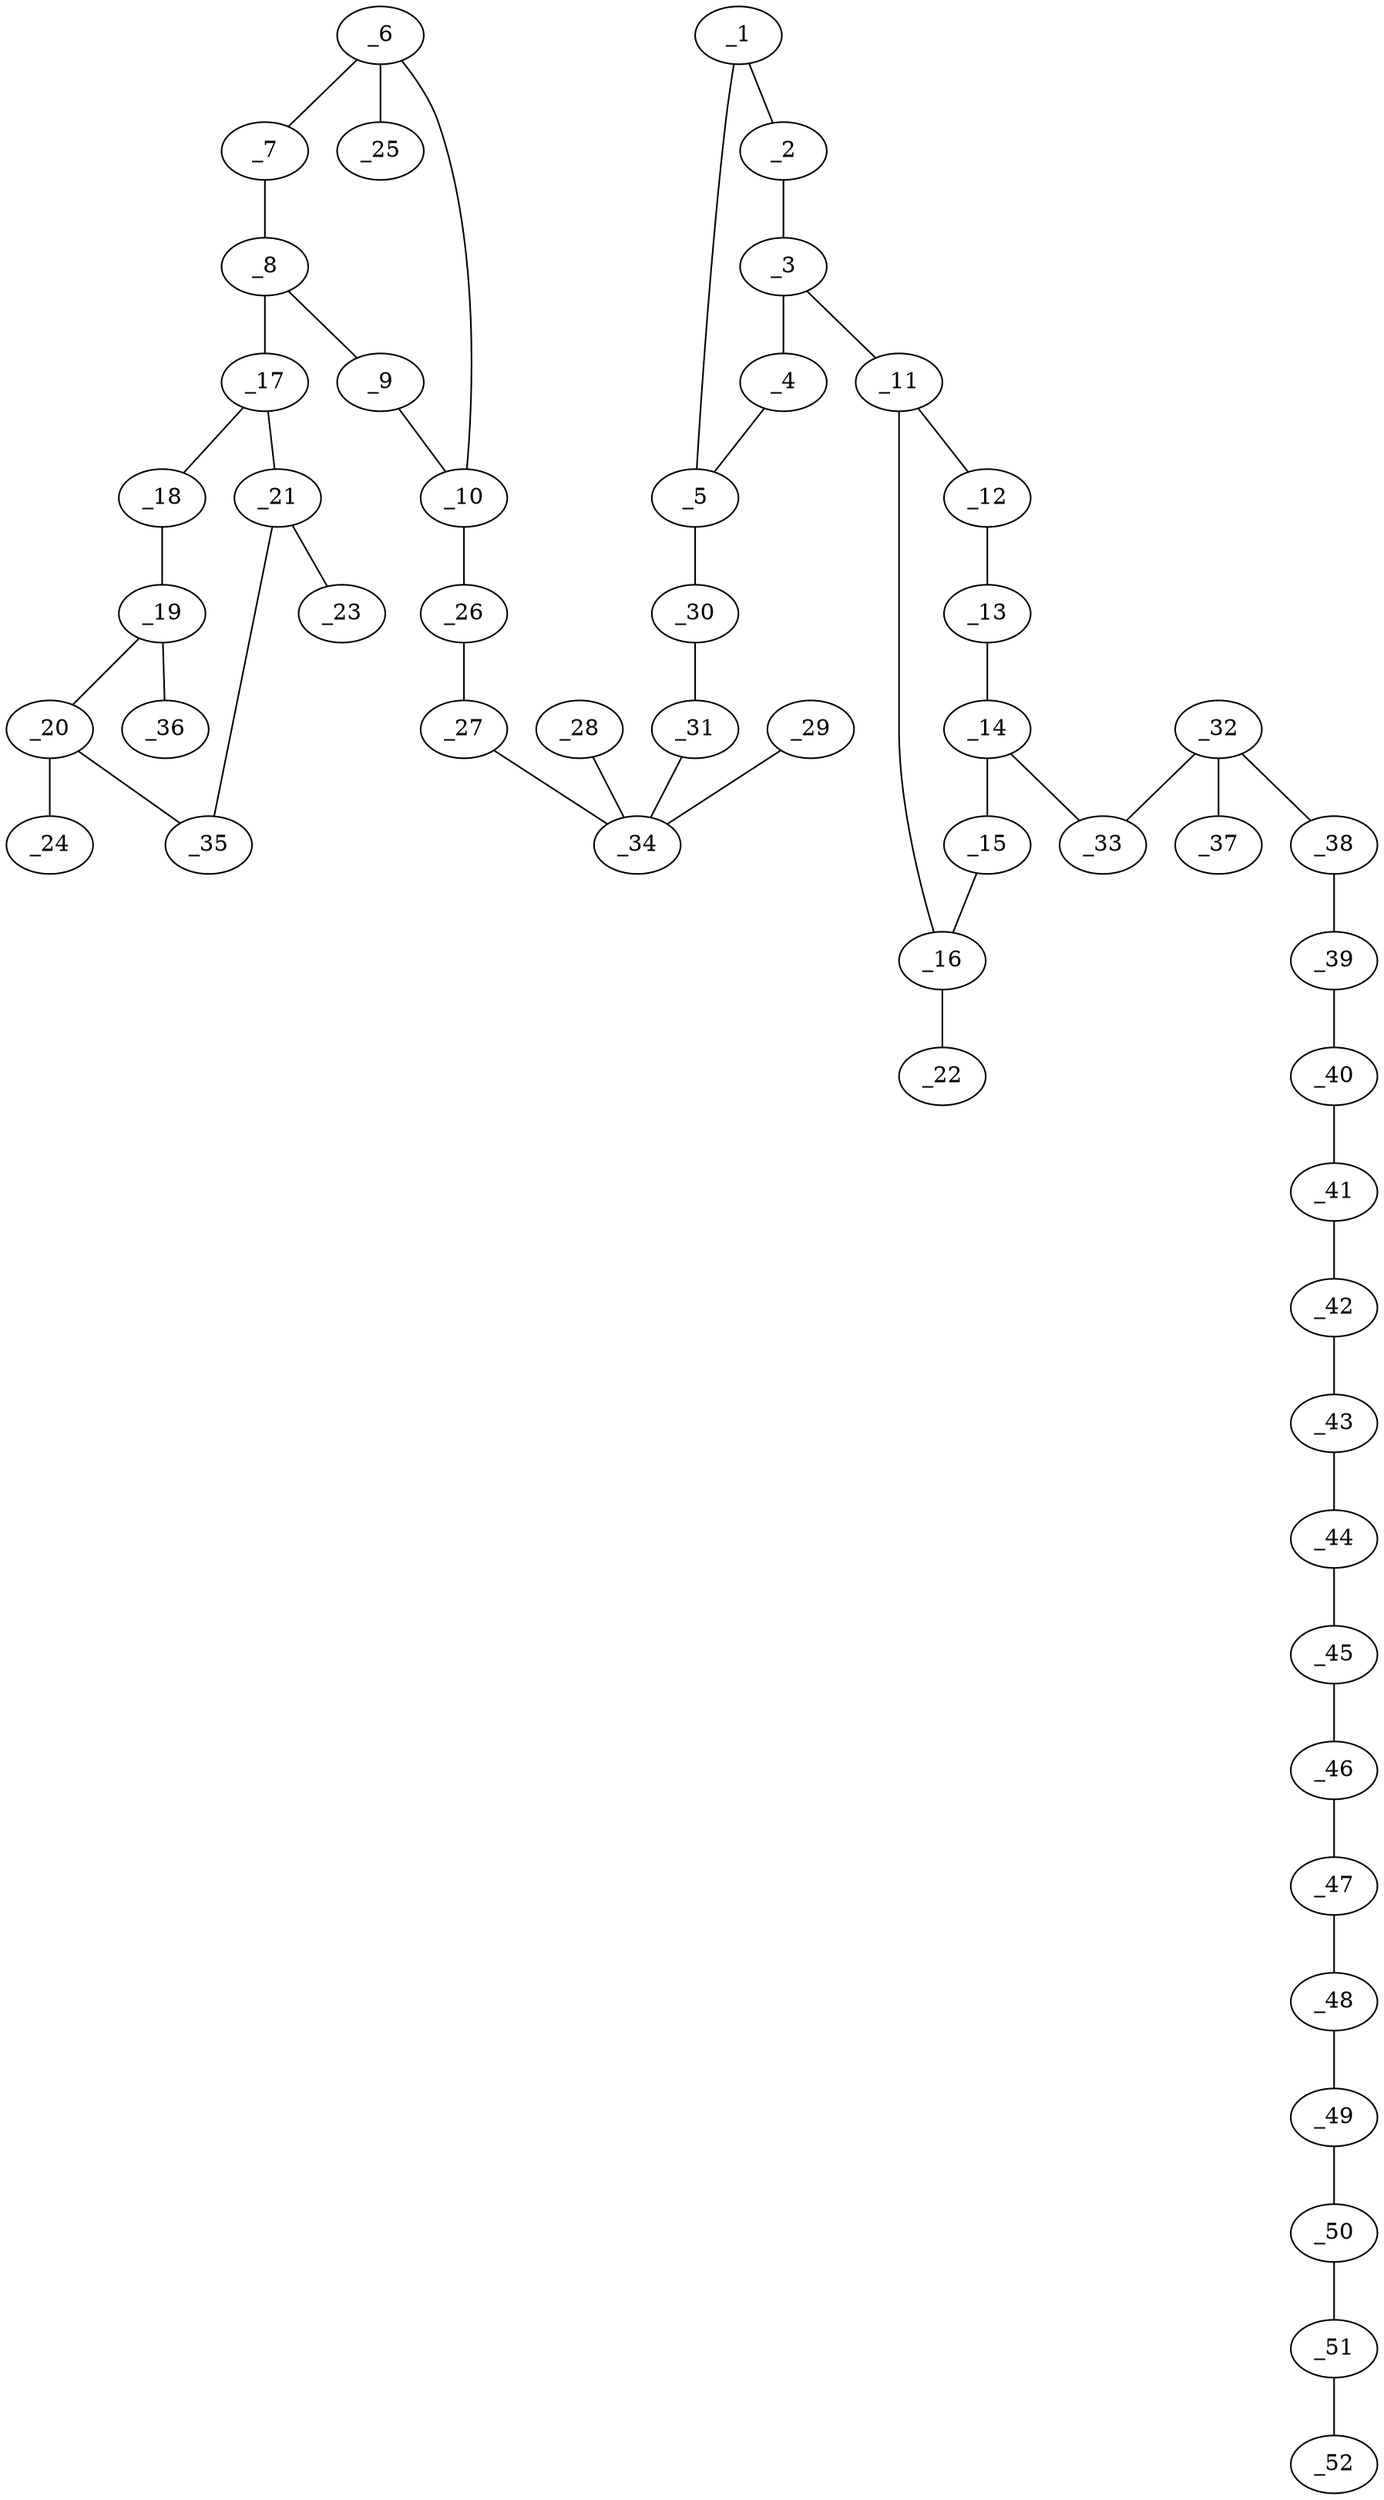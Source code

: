 graph molid701595 {
	_1	 [charge=0,
		chem=1,
		symbol="C  ",
		x="20.9759",
		y="3.7803"];
	_2	 [charge=0,
		chem=1,
		symbol="C  ",
		x="20.1669",
		y="4.3681"];
	_1 -- _2	 [valence=1];
	_5	 [charge=0,
		chem=1,
		symbol="C  ",
		x="20.6669",
		y="2.8293"];
	_1 -- _5	 [valence=1];
	_3	 [charge=0,
		chem=1,
		symbol="C  ",
		x="19.3579",
		y="3.7803"];
	_2 -- _3	 [valence=1];
	_4	 [charge=0,
		chem=2,
		symbol="O  ",
		x="19.6669",
		y="2.8293"];
	_3 -- _4	 [valence=1];
	_11	 [charge=0,
		chem=4,
		symbol="N  ",
		x="18.4068",
		y="4.0893"];
	_3 -- _11	 [valence=1];
	_4 -- _5	 [valence=1];
	_30	 [charge=0,
		chem=1,
		symbol="C  ",
		x="21.2546",
		y="2.0202"];
	_5 -- _30	 [valence=1];
	_6	 [charge=0,
		chem=1,
		symbol="C  ",
		x="26.007",
		y="-0.1978"];
	_7	 [charge=0,
		chem=1,
		symbol="C  ",
		x="26.316",
		y="-1.1488"];
	_6 -- _7	 [valence=1];
	_10	 [charge=0,
		chem=1,
		symbol="C  ",
		x="25.007",
		y="-0.1978"];
	_6 -- _10	 [valence=1];
	_25	 [charge=0,
		chem=22,
		symbol="F  ",
		x="26.5948",
		y="0.6112"];
	_6 -- _25	 [valence=1];
	_8	 [charge=0,
		chem=1,
		symbol="C  ",
		x="25.507",
		y="-1.7366"];
	_7 -- _8	 [valence=1];
	_9	 [charge=0,
		chem=2,
		symbol="O  ",
		x="24.698",
		y="-1.1488"];
	_8 -- _9	 [valence=1];
	_17	 [charge=0,
		chem=4,
		symbol="N  ",
		x="25.507",
		y="-2.7366"];
	_8 -- _17	 [valence=1];
	_9 -- _10	 [valence=1];
	_26	 [charge=0,
		chem=1,
		symbol="C  ",
		x="24.4193",
		y="0.6112"];
	_10 -- _26	 [valence=1];
	_12	 [charge=0,
		chem=1,
		symbol="C  ",
		x="17.6636",
		y="3.4202"];
	_11 -- _12	 [valence=1];
	_16	 [charge=0,
		chem=1,
		symbol="C  ",
		x="18.1989",
		y="5.0675"];
	_11 -- _16	 [valence=1];
	_13	 [charge=0,
		chem=1,
		symbol="C  ",
		x="16.7126",
		y="3.7292"];
	_12 -- _13	 [valence=2];
	_14	 [charge=0,
		chem=1,
		symbol="C  ",
		x="16.5047",
		y="4.7074"];
	_13 -- _14	 [valence=1];
	_15	 [charge=0,
		chem=4,
		symbol="N  ",
		x="17.2478",
		y="5.3765"];
	_14 -- _15	 [valence=2];
	_33	 [charge=0,
		chem=4,
		symbol="N  ",
		x="15.5536",
		y="5.0164"];
	_14 -- _33	 [valence=1];
	_15 -- _16	 [valence=1];
	_22	 [charge=0,
		chem=2,
		symbol="O  ",
		x="18.942",
		y="5.7366"];
	_16 -- _22	 [valence=2];
	_18	 [charge=0,
		chem=1,
		symbol="C  ",
		x="26.3731",
		y="-3.2366"];
	_17 -- _18	 [valence=1];
	_21	 [charge=0,
		chem=1,
		symbol="C  ",
		x="24.641",
		y="-3.2366"];
	_17 -- _21	 [valence=1];
	_19	 [charge=0,
		chem=1,
		symbol="C  ",
		x="26.373",
		y="-4.2366"];
	_18 -- _19	 [valence=2];
	_20	 [charge=0,
		chem=1,
		symbol="C  ",
		x="25.507",
		y="-4.7366"];
	_19 -- _20	 [valence=1];
	_36	 [charge=0,
		chem=1,
		symbol="C  ",
		x="27.2391",
		y="-4.7366"];
	_19 -- _36	 [valence=1];
	_24	 [charge=0,
		chem=2,
		symbol="O  ",
		x="25.507",
		y="-5.7366"];
	_20 -- _24	 [valence=2];
	_35	 [charge=0,
		chem=4,
		symbol="N  ",
		x="24.641",
		y="-4.2366"];
	_20 -- _35	 [valence=1];
	_23	 [charge=0,
		chem=2,
		symbol="O  ",
		x="23.775",
		y="-2.7366"];
	_21 -- _23	 [valence=2];
	_21 -- _35	 [valence=1];
	_27	 [charge=0,
		chem=2,
		symbol="O  ",
		x="23.4247",
		y="0.5067"];
	_26 -- _27	 [valence=1];
	_34	 [charge=0,
		chem=6,
		symbol="P  ",
		x="22.837",
		y="1.3157"];
	_27 -- _34	 [valence=1];
	_28	 [charge=0,
		chem=2,
		symbol="O  ",
		x="22.0279",
		y="0.728"];
	_28 -- _34	 [valence=2];
	_29	 [charge=0,
		chem=2,
		symbol="O  ",
		x="23.646",
		y="1.9035"];
	_29 -- _34	 [valence=1];
	_31	 [charge=0,
		chem=2,
		symbol="O  ",
		x="22.2492",
		y="2.1248"];
	_30 -- _31	 [valence=1];
	_31 -- _34	 [valence=1];
	_32	 [charge=0,
		chem=1,
		symbol="C  ",
		x="14.8105",
		y="4.3473"];
	_32 -- _33	 [valence=1];
	_37	 [charge=0,
		chem=2,
		symbol="O  ",
		x="15.0184",
		y="3.3691"];
	_32 -- _37	 [valence=2];
	_38	 [charge=0,
		chem=1,
		symbol="C  ",
		x="13.8594",
		y="4.6563"];
	_32 -- _38	 [valence=1];
	_39	 [charge=0,
		chem=1,
		symbol="C  ",
		x="13.1163",
		y="3.9872"];
	_38 -- _39	 [valence=1];
	_40	 [charge=0,
		chem=1,
		symbol="C  ",
		x="12.1652",
		y="4.2962"];
	_39 -- _40	 [valence=1];
	_41	 [charge=0,
		chem=1,
		symbol="C  ",
		x="11.4221",
		y="3.6271"];
	_40 -- _41	 [valence=1];
	_42	 [charge=0,
		chem=1,
		symbol="C  ",
		x="10.471",
		y="3.9361"];
	_41 -- _42	 [valence=1];
	_43	 [charge=0,
		chem=1,
		symbol="C  ",
		x="9.7279",
		y="3.267"];
	_42 -- _43	 [valence=1];
	_44	 [charge=0,
		chem=1,
		symbol="C  ",
		x="8.7768",
		y="3.576"];
	_43 -- _44	 [valence=1];
	_45	 [charge=0,
		chem=1,
		symbol="C  ",
		x="8.0337",
		y="2.9069"];
	_44 -- _45	 [valence=1];
	_46	 [charge=0,
		chem=1,
		symbol="C  ",
		x="7.0826",
		y="3.2159"];
	_45 -- _46	 [valence=1];
	_47	 [charge=0,
		chem=1,
		symbol="C  ",
		x="6.3395",
		y="2.5467"];
	_46 -- _47	 [valence=1];
	_48	 [charge=0,
		chem=1,
		symbol="C  ",
		x="5.3884",
		y="2.8558"];
	_47 -- _48	 [valence=1];
	_49	 [charge=0,
		chem=1,
		symbol="C  ",
		x="4.6453",
		y="2.1866"];
	_48 -- _49	 [valence=1];
	_50	 [charge=0,
		chem=1,
		symbol="C  ",
		x="3.6942",
		y="2.4957"];
	_49 -- _50	 [valence=1];
	_51	 [charge=0,
		chem=1,
		symbol="C  ",
		x="2.9511",
		y="1.8265"];
	_50 -- _51	 [valence=1];
	_52	 [charge=0,
		chem=1,
		symbol="C  ",
		x=2,
		y="2.1356"];
	_51 -- _52	 [valence=1];
}
